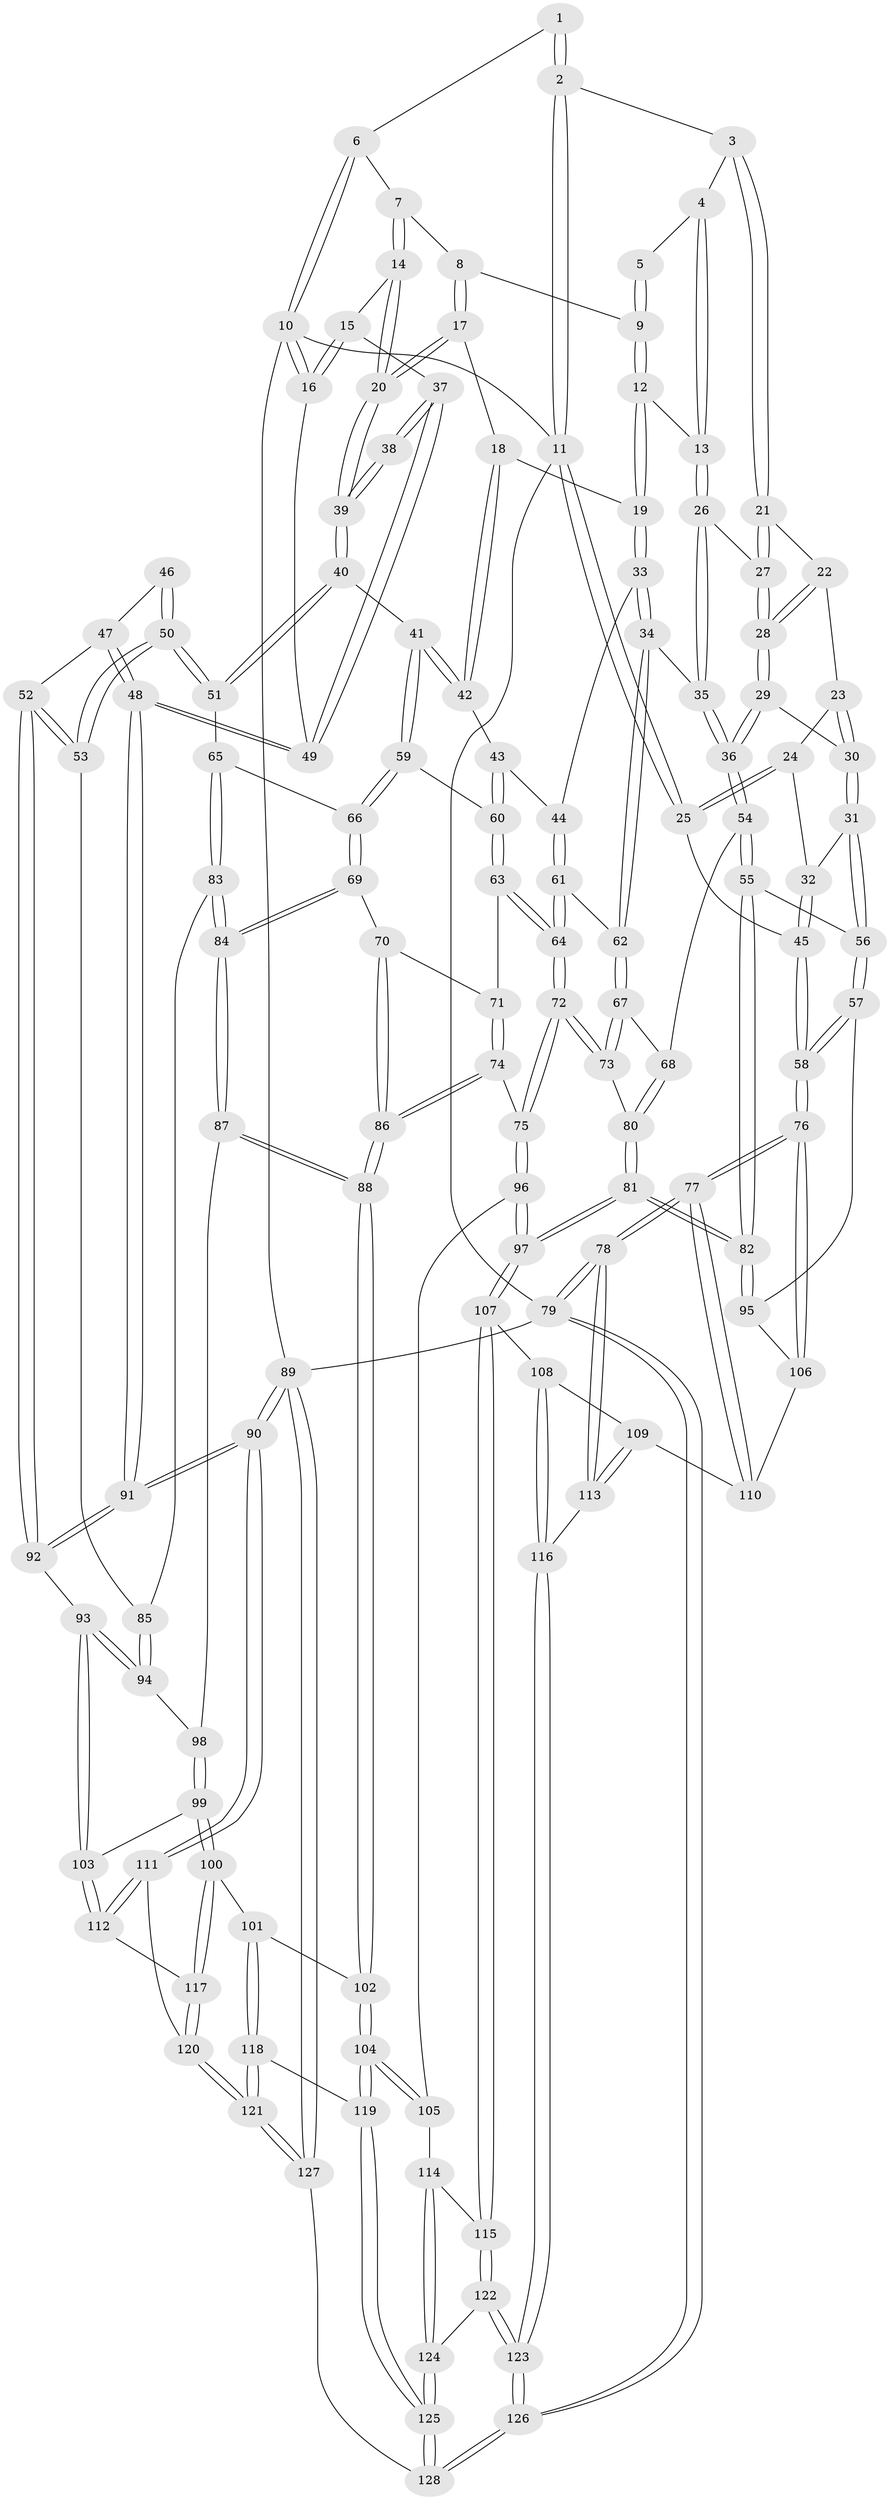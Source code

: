 // Generated by graph-tools (version 1.1) at 2025/50/03/09/25 03:50:59]
// undirected, 128 vertices, 317 edges
graph export_dot {
graph [start="1"]
  node [color=gray90,style=filled];
  1 [pos="+0.48731059518446485+0"];
  2 [pos="+0+0"];
  3 [pos="+0.16742917289295145+0.019880544090812403"];
  4 [pos="+0.3560365030698178+0.05098871656868329"];
  5 [pos="+0.46754552119033654+0"];
  6 [pos="+0.6780179419844055+0"];
  7 [pos="+0.6904725706102577+0"];
  8 [pos="+0.5451131909671938+0.10582528854334604"];
  9 [pos="+0.4682443358073998+0.08217486076378766"];
  10 [pos="+1+0"];
  11 [pos="+0+0"];
  12 [pos="+0.3976388018576446+0.1600492717095578"];
  13 [pos="+0.3830372631092156+0.15860018412561705"];
  14 [pos="+0.7775378155336939+0.13257532990225532"];
  15 [pos="+0.8380229918755675+0.11970464542939668"];
  16 [pos="+1+0"];
  17 [pos="+0.5649742212527328+0.19918122202423474"];
  18 [pos="+0.49956457161019724+0.23674087497674892"];
  19 [pos="+0.49922228592108825+0.23684893345076602"];
  20 [pos="+0.7578614189039962+0.2092944512686126"];
  21 [pos="+0.17646111297250192+0.08364256775396464"];
  22 [pos="+0.16666749450806476+0.11500264896010197"];
  23 [pos="+0.1336220952047571+0.15827593092538064"];
  24 [pos="+0.12394137260067782+0.16459958945027925"];
  25 [pos="+0+0"];
  26 [pos="+0.3741610155768066+0.1631483422772213"];
  27 [pos="+0.3461791931901189+0.1685159965405952"];
  28 [pos="+0.25953073055415876+0.2652029993959199"];
  29 [pos="+0.2505587998532244+0.30542829621127643"];
  30 [pos="+0.18556513369304753+0.30137469387553584"];
  31 [pos="+0.10580798626211603+0.32978319551413426"];
  32 [pos="+0.038871260500429654+0.24995136433897513"];
  33 [pos="+0.48234201451761105+0.2812857694749572"];
  34 [pos="+0.38009119256692686+0.35929972463499493"];
  35 [pos="+0.36198842073288556+0.3534826651244339"];
  36 [pos="+0.2853732612999442+0.3529362295680256"];
  37 [pos="+1+0.194399785398297"];
  38 [pos="+0.8753203373738525+0.26282470932593455"];
  39 [pos="+0.7582191563428331+0.21063828012927632"];
  40 [pos="+0.7462882773453632+0.2620960035088438"];
  41 [pos="+0.6753501505556307+0.34342475502387326"];
  42 [pos="+0.6096237920143857+0.3431394745638607"];
  43 [pos="+0.5365211243915622+0.37611938851809107"];
  44 [pos="+0.5335547838073422+0.3766718409501498"];
  45 [pos="+0+0.21189225392707245"];
  46 [pos="+0.8911830462785355+0.2840844669574591"];
  47 [pos="+0.9210137651761318+0.31143278435462823"];
  48 [pos="+1+0.3959051656347546"];
  49 [pos="+1+0.19544886043462553"];
  50 [pos="+0.8831298663165957+0.461408381279297"];
  51 [pos="+0.8306990705023525+0.44388705546768714"];
  52 [pos="+0.9358346128736413+0.4843753093809735"];
  53 [pos="+0.9093345469942059+0.47439546648524794"];
  54 [pos="+0.25428249181411433+0.4221770824914216"];
  55 [pos="+0.16710719772926466+0.48311892027855824"];
  56 [pos="+0.08215219971072074+0.4464765741397005"];
  57 [pos="+0+0.4940043162925017"];
  58 [pos="+0+0.5113811363334063"];
  59 [pos="+0.669093320967843+0.37701555154328714"];
  60 [pos="+0.6188200827969133+0.42794648155778986"];
  61 [pos="+0.5133311882204672+0.41862656775037566"];
  62 [pos="+0.4093186650323799+0.411326383436616"];
  63 [pos="+0.6046037470753365+0.4550694929258307"];
  64 [pos="+0.5367535348735599+0.47100399402563076"];
  65 [pos="+0.7697403261345113+0.4834963221702251"];
  66 [pos="+0.7145329351595702+0.4840770916039454"];
  67 [pos="+0.4031181063753432+0.4618185190864559"];
  68 [pos="+0.3208660247695044+0.49425834991924816"];
  69 [pos="+0.685828457238093+0.5115682801363256"];
  70 [pos="+0.6798596791227945+0.5148273620524528"];
  71 [pos="+0.6248632217901078+0.4805101011754941"];
  72 [pos="+0.5003702227818279+0.5848954408221413"];
  73 [pos="+0.430261287831165+0.5139622117924438"];
  74 [pos="+0.5440280871611726+0.605870128401765"];
  75 [pos="+0.5009288783833938+0.5873081372308382"];
  76 [pos="+0+0.7279025312838906"];
  77 [pos="+0+0.7391376419244785"];
  78 [pos="+0+1"];
  79 [pos="+0+1"];
  80 [pos="+0.3141006830630438+0.5568119425610754"];
  81 [pos="+0.27006790039130074+0.6590378767368261"];
  82 [pos="+0.21625689669153358+0.6280420939319752"];
  83 [pos="+0.7796718587217379+0.5742925606329345"];
  84 [pos="+0.7749004071414456+0.611683711138428"];
  85 [pos="+0.8197343292776254+0.5478484323887282"];
  86 [pos="+0.611424713121599+0.6439360177595386"];
  87 [pos="+0.7755491866295612+0.6183786190544844"];
  88 [pos="+0.6414698729298076+0.687113878875202"];
  89 [pos="+1+1"];
  90 [pos="+1+0.8789814776536933"];
  91 [pos="+1+0.5422066821908209"];
  92 [pos="+1+0.5516180899309513"];
  93 [pos="+0.9915890072733189+0.5929704984425311"];
  94 [pos="+0.8821670500186145+0.6226623020893405"];
  95 [pos="+0.1434054329780624+0.6457317787295664"];
  96 [pos="+0.45081106105840796+0.6265896776907889"];
  97 [pos="+0.28493056725412375+0.6783719443386098"];
  98 [pos="+0.8322829586632781+0.6369439657482513"];
  99 [pos="+0.8194368438500879+0.7492084363764718"];
  100 [pos="+0.7857853599876907+0.7691641038003052"];
  101 [pos="+0.7407495973833663+0.7672884339937689"];
  102 [pos="+0.6415707779400411+0.6887978761637733"];
  103 [pos="+0.9060743625000268+0.7690718742240641"];
  104 [pos="+0.5712600612996421+0.8041806141112926"];
  105 [pos="+0.4778074870558654+0.7660272800757258"];
  106 [pos="+0.11125283040066339+0.6692705018088455"];
  107 [pos="+0.2857457065471433+0.7044661960469417"];
  108 [pos="+0.14551359350433665+0.7824488659395139"];
  109 [pos="+0.1057557730692759+0.7696320838152835"];
  110 [pos="+0.10458096130642258+0.768264427415916"];
  111 [pos="+1+0.8710446565129311"];
  112 [pos="+0.9210248317244056+0.8096905908271336"];
  113 [pos="+0.08623864416252741+0.820667395389071"];
  114 [pos="+0.3772194566427507+0.7951745954082861"];
  115 [pos="+0.2879638527575151+0.7111729116487697"];
  116 [pos="+0.15205295274707892+0.8720918656125028"];
  117 [pos="+0.8510698428440304+0.9160535258009578"];
  118 [pos="+0.7129832000081432+0.9078663745300877"];
  119 [pos="+0.5713206327326302+0.8684454496303208"];
  120 [pos="+0.8460659187450789+0.9395735360284082"];
  121 [pos="+0.8055359107213029+1"];
  122 [pos="+0.22872590761911607+0.8889070311187507"];
  123 [pos="+0.17588979978787153+0.9303307331596836"];
  124 [pos="+0.4067055686190832+0.9260903997080814"];
  125 [pos="+0.4659667341356814+1"];
  126 [pos="+0+1"];
  127 [pos="+0.8114175013188093+1"];
  128 [pos="+0.46004721699851425+1"];
  1 -- 2;
  1 -- 2;
  1 -- 6;
  2 -- 3;
  2 -- 11;
  2 -- 11;
  3 -- 4;
  3 -- 21;
  3 -- 21;
  4 -- 5;
  4 -- 13;
  4 -- 13;
  5 -- 9;
  5 -- 9;
  6 -- 7;
  6 -- 10;
  6 -- 10;
  7 -- 8;
  7 -- 14;
  7 -- 14;
  8 -- 9;
  8 -- 17;
  8 -- 17;
  9 -- 12;
  9 -- 12;
  10 -- 11;
  10 -- 16;
  10 -- 16;
  10 -- 89;
  11 -- 25;
  11 -- 25;
  11 -- 79;
  12 -- 13;
  12 -- 19;
  12 -- 19;
  13 -- 26;
  13 -- 26;
  14 -- 15;
  14 -- 20;
  14 -- 20;
  15 -- 16;
  15 -- 16;
  15 -- 37;
  16 -- 49;
  17 -- 18;
  17 -- 20;
  17 -- 20;
  18 -- 19;
  18 -- 42;
  18 -- 42;
  19 -- 33;
  19 -- 33;
  20 -- 39;
  20 -- 39;
  21 -- 22;
  21 -- 27;
  21 -- 27;
  22 -- 23;
  22 -- 28;
  22 -- 28;
  23 -- 24;
  23 -- 30;
  23 -- 30;
  24 -- 25;
  24 -- 25;
  24 -- 32;
  25 -- 45;
  26 -- 27;
  26 -- 35;
  26 -- 35;
  27 -- 28;
  27 -- 28;
  28 -- 29;
  28 -- 29;
  29 -- 30;
  29 -- 36;
  29 -- 36;
  30 -- 31;
  30 -- 31;
  31 -- 32;
  31 -- 56;
  31 -- 56;
  32 -- 45;
  32 -- 45;
  33 -- 34;
  33 -- 34;
  33 -- 44;
  34 -- 35;
  34 -- 62;
  34 -- 62;
  35 -- 36;
  35 -- 36;
  36 -- 54;
  36 -- 54;
  37 -- 38;
  37 -- 38;
  37 -- 49;
  37 -- 49;
  38 -- 39;
  38 -- 39;
  39 -- 40;
  39 -- 40;
  40 -- 41;
  40 -- 51;
  40 -- 51;
  41 -- 42;
  41 -- 42;
  41 -- 59;
  41 -- 59;
  42 -- 43;
  43 -- 44;
  43 -- 60;
  43 -- 60;
  44 -- 61;
  44 -- 61;
  45 -- 58;
  45 -- 58;
  46 -- 47;
  46 -- 50;
  46 -- 50;
  47 -- 48;
  47 -- 48;
  47 -- 52;
  48 -- 49;
  48 -- 49;
  48 -- 91;
  48 -- 91;
  50 -- 51;
  50 -- 51;
  50 -- 53;
  50 -- 53;
  51 -- 65;
  52 -- 53;
  52 -- 53;
  52 -- 92;
  52 -- 92;
  53 -- 85;
  54 -- 55;
  54 -- 55;
  54 -- 68;
  55 -- 56;
  55 -- 82;
  55 -- 82;
  56 -- 57;
  56 -- 57;
  57 -- 58;
  57 -- 58;
  57 -- 95;
  58 -- 76;
  58 -- 76;
  59 -- 60;
  59 -- 66;
  59 -- 66;
  60 -- 63;
  60 -- 63;
  61 -- 62;
  61 -- 64;
  61 -- 64;
  62 -- 67;
  62 -- 67;
  63 -- 64;
  63 -- 64;
  63 -- 71;
  64 -- 72;
  64 -- 72;
  65 -- 66;
  65 -- 83;
  65 -- 83;
  66 -- 69;
  66 -- 69;
  67 -- 68;
  67 -- 73;
  67 -- 73;
  68 -- 80;
  68 -- 80;
  69 -- 70;
  69 -- 84;
  69 -- 84;
  70 -- 71;
  70 -- 86;
  70 -- 86;
  71 -- 74;
  71 -- 74;
  72 -- 73;
  72 -- 73;
  72 -- 75;
  72 -- 75;
  73 -- 80;
  74 -- 75;
  74 -- 86;
  74 -- 86;
  75 -- 96;
  75 -- 96;
  76 -- 77;
  76 -- 77;
  76 -- 106;
  76 -- 106;
  77 -- 78;
  77 -- 78;
  77 -- 110;
  77 -- 110;
  78 -- 79;
  78 -- 79;
  78 -- 113;
  78 -- 113;
  79 -- 126;
  79 -- 126;
  79 -- 89;
  80 -- 81;
  80 -- 81;
  81 -- 82;
  81 -- 82;
  81 -- 97;
  81 -- 97;
  82 -- 95;
  82 -- 95;
  83 -- 84;
  83 -- 84;
  83 -- 85;
  84 -- 87;
  84 -- 87;
  85 -- 94;
  85 -- 94;
  86 -- 88;
  86 -- 88;
  87 -- 88;
  87 -- 88;
  87 -- 98;
  88 -- 102;
  88 -- 102;
  89 -- 90;
  89 -- 90;
  89 -- 127;
  89 -- 127;
  90 -- 91;
  90 -- 91;
  90 -- 111;
  90 -- 111;
  91 -- 92;
  91 -- 92;
  92 -- 93;
  93 -- 94;
  93 -- 94;
  93 -- 103;
  93 -- 103;
  94 -- 98;
  95 -- 106;
  96 -- 97;
  96 -- 97;
  96 -- 105;
  97 -- 107;
  97 -- 107;
  98 -- 99;
  98 -- 99;
  99 -- 100;
  99 -- 100;
  99 -- 103;
  100 -- 101;
  100 -- 117;
  100 -- 117;
  101 -- 102;
  101 -- 118;
  101 -- 118;
  102 -- 104;
  102 -- 104;
  103 -- 112;
  103 -- 112;
  104 -- 105;
  104 -- 105;
  104 -- 119;
  104 -- 119;
  105 -- 114;
  106 -- 110;
  107 -- 108;
  107 -- 115;
  107 -- 115;
  108 -- 109;
  108 -- 116;
  108 -- 116;
  109 -- 110;
  109 -- 113;
  109 -- 113;
  111 -- 112;
  111 -- 112;
  111 -- 120;
  112 -- 117;
  113 -- 116;
  114 -- 115;
  114 -- 124;
  114 -- 124;
  115 -- 122;
  115 -- 122;
  116 -- 123;
  116 -- 123;
  117 -- 120;
  117 -- 120;
  118 -- 119;
  118 -- 121;
  118 -- 121;
  119 -- 125;
  119 -- 125;
  120 -- 121;
  120 -- 121;
  121 -- 127;
  121 -- 127;
  122 -- 123;
  122 -- 123;
  122 -- 124;
  123 -- 126;
  123 -- 126;
  124 -- 125;
  124 -- 125;
  125 -- 128;
  125 -- 128;
  126 -- 128;
  126 -- 128;
  127 -- 128;
}
